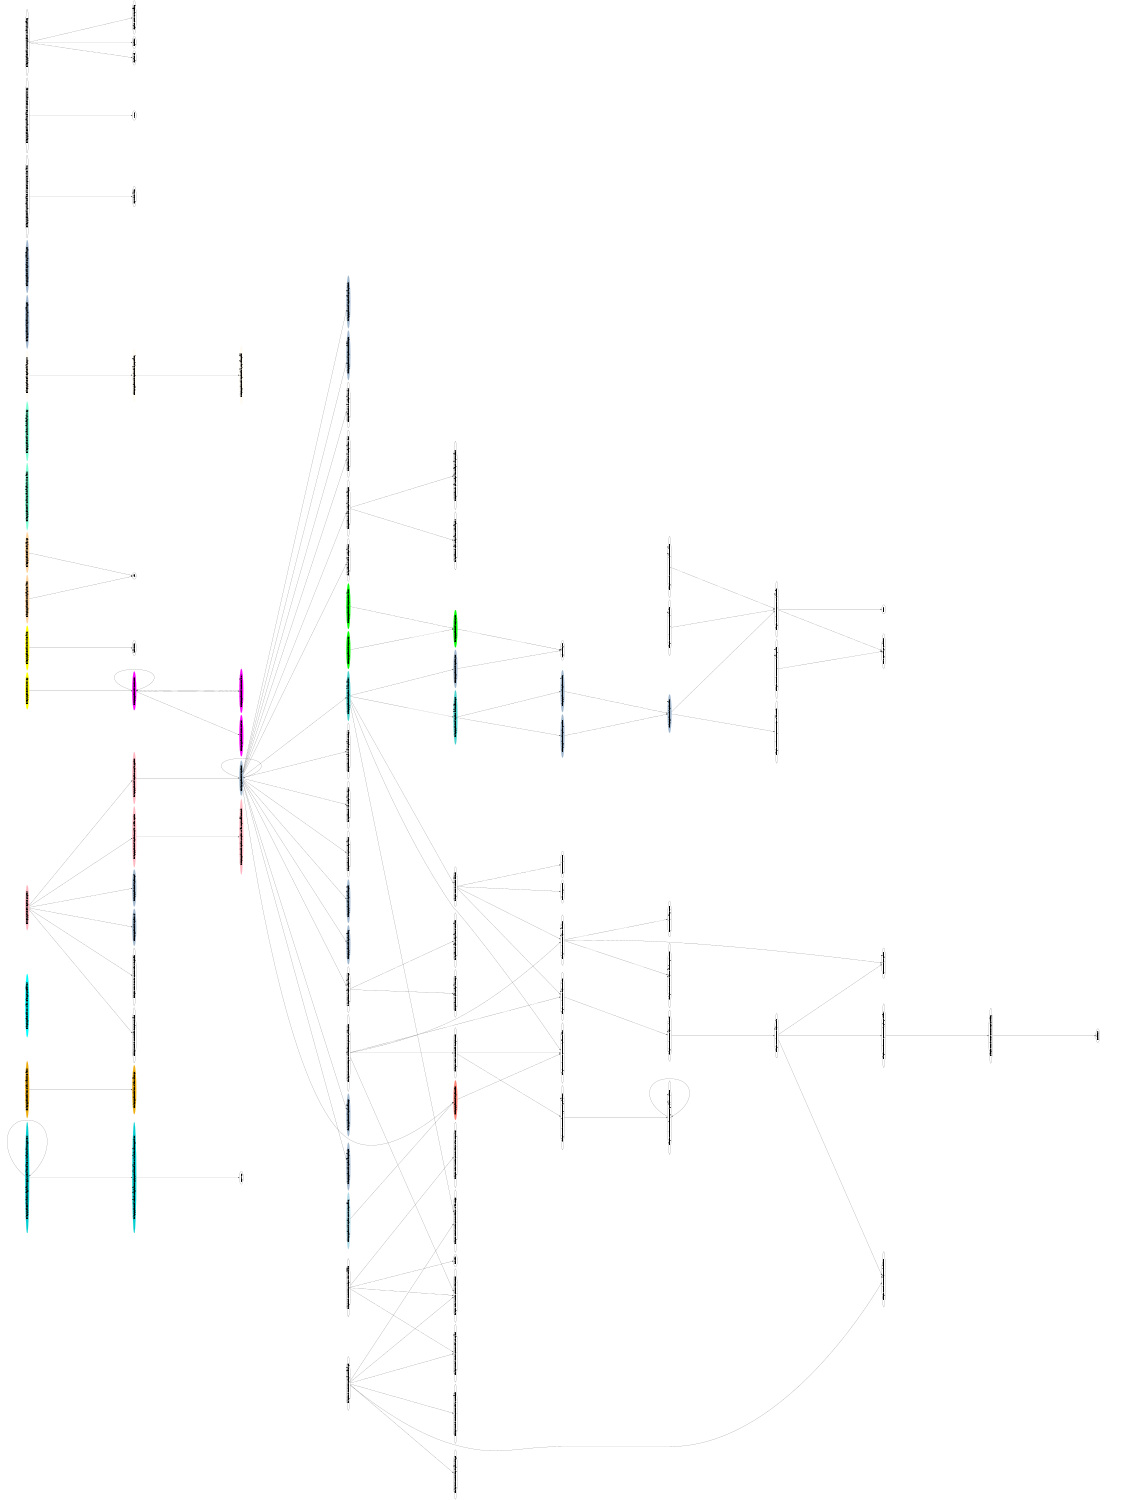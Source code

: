 digraph G {
  size="10,7.5";
  ratio="fill";
  rotate=90;
  fontsize="12pt";
  rankdir = TB ;
"Biokepi_pipeline_edsl.Transform_applications.Apply_optimization_framework.Transformation_types.term" [style=filled, color=darkturquoise];
"Biokepi_pipeline_edsl.Transform_applications.Apply_optimization_framework.Transformation_types.term" -> "Biokepi_pipeline_edsl.Transform_applications.Apply_optimization_framework.Transformation_types.term";
"Biokepi_pipeline_edsl.Transform_applications.Apply_optimization_framework.Transformation_types.term" -> "Biokepi_pipeline_edsl.Transform_applications.Apply_optimization_framework.Transformation_types.from";
"Biokepi_pipeline_edsl.Transform_applications.Apply_optimization_framework.Transformation_types.from" [style=filled, color=darkturquoise];
"Biokepi_pipeline_edsl.Transform_applications.Apply_optimization_framework.Transformation_types.from" -> "Input.repr";
"Biokepi_pipeline_edsl.To_workflow.Make.observation" [style=filled, color=darkgoldenrod2];
"Biokepi_pipeline_edsl.To_workflow.Make.observation" -> "Biokepi_pipeline_edsl.To_workflow.Make.repr";
"Biokepi_pipeline_edsl.To_workflow.Make.repr" [style=filled, color=darkgoldenrod2];
"Biokepi_pipeline_edsl.To_workflow.File_type_specification.t" [style=filled, color=cyan];
"Biokepi_pipeline_edsl.To_json.observation" [style=filled, color=green];
"Biokepi_pipeline_edsl.To_json.observation" -> "Biokepi_pipeline_edsl.To_json.json";
"Biokepi_pipeline_edsl.To_json.repr" [style=filled, color=green];
"Biokepi_pipeline_edsl.To_json.repr" -> "Biokepi_pipeline_edsl.To_json.json";
"Biokepi_pipeline_edsl.To_json.json" [style=filled, color=green];
"Biokepi_pipeline_edsl.To_json.json" -> "Yojson.Basic.json";
"Biokepi_pipeline_edsl.To_dot.Tree.t" [style=filled, color=magenta];
"Biokepi_pipeline_edsl.To_dot.Tree.t" -> "Biokepi_pipeline_edsl.To_dot.Tree.t";
"Biokepi_pipeline_edsl.To_dot.Tree.t" -> "Biokepi_pipeline_edsl.To_dot.Tree.box";
"Biokepi_pipeline_edsl.To_dot.Tree.t" -> "Biokepi_pipeline_edsl.To_dot.Tree.arrow";
"Biokepi_pipeline_edsl.To_dot.Tree.arrow" [style=filled, color=magenta];
"Biokepi_pipeline_edsl.To_dot.Tree.arrow" -> "Biokepi_pipeline_edsl.To_dot.Tree.t";
"Biokepi_pipeline_edsl.To_dot.Tree.box" [style=filled, color=magenta];
"Biokepi_pipeline_edsl.To_dot.observation" [style=filled, color=yellow];
"Biokepi_pipeline_edsl.To_dot.observation" -> "SmartPrint.t";
"Biokepi_pipeline_edsl.To_dot.repr" [style=filled, color=yellow];
"Biokepi_pipeline_edsl.To_dot.repr" -> "Biokepi_pipeline_edsl.To_dot.Tree.t";
"Biokepi_pipeline_edsl.To_display.observation" [style=filled, color=burlywood1];
"Biokepi_pipeline_edsl.To_display.observation" -> "SP.t";
"Biokepi_pipeline_edsl.To_display.repr" [style=filled, color=burlywood1];
"Biokepi_pipeline_edsl.To_display.repr" -> "SP.t";
"Biokepi_pipeline_edsl.Semantics.Lambda_calculus.observation" [style=filled, color=aquamarine];
"Biokepi_pipeline_edsl.Semantics.Lambda_calculus.repr" [style=filled, color=aquamarine];
"Biokepi_pipeline_edsl.Pipeline_library.Input.fastq_data" [style=filled, color=floralwhite];
"Biokepi_pipeline_edsl.Pipeline_library.Input.fastq" [style=filled, color=floralwhite];
"Biokepi_pipeline_edsl.Pipeline_library.Input.fastq" -> "Biokepi_pipeline_edsl.Pipeline_library.Input.fastq_data";
"Biokepi_pipeline_edsl.Pipeline_library.Input.t" [style=filled, color=floralwhite];
"Biokepi_pipeline_edsl.Pipeline_library.Input.t" -> "Biokepi_pipeline_edsl.Pipeline_library.Input.fastq";
"Biokepi_pipeline_edsl.Pipeline.Compiler.t" [style=filled, color=lightpink];
"Biokepi_pipeline_edsl.Pipeline.Compiler.t" -> "Biokepi_run_environment.Reference_genome.name";
"Biokepi_pipeline_edsl.Pipeline.Compiler.t" -> "Biokepi_run_environment.Common.KEDSL.single_file";
"Biokepi_pipeline_edsl.Pipeline.Compiler.t" -> "Biokepi_pipeline_edsl.Pipeline.vcf";
"Biokepi_pipeline_edsl.Pipeline.Compiler.t" -> "Biokepi_pipeline_edsl.Pipeline.gtf";
"Biokepi_pipeline_edsl.Pipeline.Compiler.t" -> "Biokepi_pipeline_edsl.Pipeline.Compiler.workflow_option";
"Biokepi_pipeline_edsl.Pipeline.Compiler.t" -> "Biokepi_pipeline_edsl.Pipeline.Compiler.pipeline";
"Biokepi_pipeline_edsl.Pipeline.Compiler.workflow_option" [style=filled, color=lightpink];
"Biokepi_pipeline_edsl.Pipeline.Compiler.workflow_option" -> "Biokepi_pipeline_edsl.Pipeline.Compiler.workflow_option_failure_mode";
"Biokepi_pipeline_edsl.Pipeline.Compiler.workflow_option_failure_mode" [style=filled, color=lightpink];
"Biokepi_pipeline_edsl.Pipeline.Compiler.pipeline" [style=filled, color=lightpink];
"Biokepi_pipeline_edsl.Pipeline.Compiler.pipeline" -> "Biokepi_pipeline_edsl.Pipeline.t";
"Biokepi_pipeline_edsl.Pipeline.Construct.input_fastq" [style=filled, color=lightblue];
"Biokepi_pipeline_edsl.Pipeline.Construct.input_fastq" -> "Biokepi_pipeline_edsl.Pipeline.File.t";
"Biokepi_pipeline_edsl.Pipeline.Variant_caller.t" [style=filled, color=mediumturquoise];
"Biokepi_pipeline_edsl.Pipeline.Variant_caller.t" -> "Biokepi_run_environment.Machine.t";
"Biokepi_pipeline_edsl.Pipeline.Variant_caller.t" -> "Biokepi_run_environment.Common.KEDSL.workflow_edge";
"Biokepi_pipeline_edsl.Pipeline.Variant_caller.t" -> "Biokepi_run_environment.Common.KEDSL.file_workflow";
"Biokepi_pipeline_edsl.Pipeline.Variant_caller.t" -> "Biokepi_pipeline_edsl.Pipeline.json";
"Biokepi_pipeline_edsl.Pipeline.Variant_caller.t" -> "Biokepi_pipeline_edsl.Pipeline.Variant_caller.input";
"Biokepi_pipeline_edsl.Pipeline.Variant_caller.input" [style=filled, color=mediumturquoise];
"Biokepi_pipeline_edsl.Pipeline.Variant_caller.input" -> "Biokepi_pipeline_edsl.Pipeline.somatic";
"Biokepi_pipeline_edsl.Pipeline.Variant_caller.input" -> "Biokepi_pipeline_edsl.Pipeline.germline";
"Biokepi_pipeline_edsl.Pipeline.File.t" [style=filled, color=salmon];
"Biokepi_pipeline_edsl.Pipeline.File.t" -> "Biokepi_run_environment.Common.KEDSL.file_workflow";
"Biokepi_pipeline_edsl.Pipeline.t" [style=filled, color=slategray3];
"Biokepi_pipeline_edsl.Pipeline.t" -> "Biokepi_pipeline_edsl.Pipeline.t";
"Biokepi_pipeline_edsl.Pipeline.t" -> "Biokepi_pipeline_edsl.Pipeline.metadata_spec";
"Biokepi_pipeline_edsl.Pipeline.t" -> "Biokepi_pipeline_edsl.Pipeline.fastq_sample_info";
"Biokepi_pipeline_edsl.Pipeline.t" -> "Biokepi_pipeline_edsl.Pipeline.fastq_sample";
"Biokepi_pipeline_edsl.Pipeline.t" -> "Biokepi_pipeline_edsl.Pipeline.fastq_gz";
"Biokepi_pipeline_edsl.Pipeline.t" -> "Biokepi_pipeline_edsl.Pipeline.fastq";
"Biokepi_pipeline_edsl.Pipeline.t" -> "Biokepi_pipeline_edsl.Pipeline.bam_pair";
"Biokepi_pipeline_edsl.Pipeline.t" -> "Biokepi_pipeline_edsl.Pipeline.Variant_caller.t";
"Biokepi_pipeline_edsl.Pipeline.t" -> "Biokepi_pipeline_edsl.Pipeline.File.t";
"Biokepi_pipeline_edsl.Pipeline.t" -> "Biokepi_bfx_tools.Stringtie.Configuration.t";
"Biokepi_pipeline_edsl.Pipeline.t" -> "Biokepi_bfx_tools.Star.Configuration.Align.t";
"Biokepi_pipeline_edsl.Pipeline.t" -> "Biokepi_bfx_tools.Picard.Mark_duplicates_settings.t";
"Biokepi_pipeline_edsl.Pipeline.t" -> "Biokepi_bfx_tools.Hisat.Configuration.t";
"Biokepi_pipeline_edsl.Pipeline.t" -> "Biokepi_bfx_tools.Gatk.Configuration.indel_realigner";
"Biokepi_pipeline_edsl.Pipeline.t" -> "Biokepi_bfx_tools.Gatk.Configuration.bqsr";
"Biokepi_pipeline_edsl.Pipeline.t" -> "Biokepi_bfx_tools.Bwa.Configuration.Mem.t";
"Biokepi_pipeline_edsl.Pipeline.t" -> "Biokepi_bfx_tools.Bwa.Configuration.Aln.t";
"Biokepi_pipeline_edsl.Pipeline.metadata_spec" [style=filled, color=slategray3];
"Biokepi_pipeline_edsl.Pipeline.fastq_sample_info" [style=filled, color=slategray3];
"Biokepi_pipeline_edsl.Pipeline.germline" [style=filled, color=slategray3];
"Biokepi_pipeline_edsl.Pipeline.germline" -> "Biokepi_pipeline_edsl.Pipeline.bam";
"Biokepi_pipeline_edsl.Pipeline.somatic" [style=filled, color=slategray3];
"Biokepi_pipeline_edsl.Pipeline.somatic" -> "Biokepi_pipeline_edsl.Pipeline.bam";
"Biokepi_pipeline_edsl.Pipeline.optitype_hla_types" [style=filled, color=slategray3];
"Biokepi_pipeline_edsl.Pipeline.seq2hla_hla_types" [style=filled, color=slategray3];
"Biokepi_pipeline_edsl.Pipeline.gtf" [style=filled, color=slategray3];
"Biokepi_pipeline_edsl.Pipeline.vcf" [style=filled, color=slategray3];
"Biokepi_pipeline_edsl.Pipeline.bam_pair" [style=filled, color=slategray3];
"Biokepi_pipeline_edsl.Pipeline.bam" [style=filled, color=slategray3];
"Biokepi_pipeline_edsl.Pipeline.bam" -> "Biokepi_run_environment.Common.KEDSL.workflow_node";
"Biokepi_pipeline_edsl.Pipeline.bam" -> "Biokepi_run_environment.Common.KEDSL.bam_file";
"Biokepi_pipeline_edsl.Pipeline.fastq_sample" [style=filled, color=slategray3];
"Biokepi_pipeline_edsl.Pipeline.fastq" [style=filled, color=slategray3];
"Biokepi_pipeline_edsl.Pipeline.fastq_gz" [style=filled, color=slategray3];
"Biokepi_pipeline_edsl.Pipeline.json" [style=filled, color=slategray3];
"Biokepi_pipeline_edsl.Pipeline.json" -> "Yojson.Basic.json";
"Biokepi_pipeline_edsl.Optimization_framework.Generic_optimizer.observation" -> "Input.observation";
"Biokepi_pipeline_edsl.Optimization_framework.Generic_optimizer.repr" -> "X.term";
"Biokepi_pipeline_edsl.Common_pipelines.Somatic.from_fastqs" -> "Pipeline.vcf";
"Biokepi_pipeline_edsl.Common_pipelines.Somatic.from_fastqs" -> "Pipeline.t";
"Biokepi_pipeline_edsl.Common_pipelines.Somatic.from_fastqs" -> "Pipeline.Construct.input_fastq";
"Biokepi_bfx_tools.Gatk.Configuration.bqsr" -> "Biokepi_bfx_tools.Gatk.Configuration.Print_reads.t";
"Biokepi_bfx_tools.Gatk.Configuration.bqsr" -> "Biokepi_bfx_tools.Gatk.Configuration.Bqsr.t";
"Biokepi_bfx_tools.Gatk.Configuration.indel_realigner" -> "Biokepi_bfx_tools.Gatk.Configuration.Realigner_target_creator.t";
"Biokepi_bfx_tools.Gatk.Configuration.indel_realigner" -> "Biokepi_bfx_tools.Gatk.Configuration.Indel_realigner.t";
"Biokepi_environment_setup.Tool_providers.installable" -> "Tool_def.t";
"Biokepi_environment_setup.Tool_providers.installable" -> "Biokepi_run_environment.Common.KEDSL.unknown_product";
"Biokepi_environment_setup.Tool_providers.installable" -> "Biokepi_run_environment.Common.KEDSL.Program.t";
"Biokepi_environment_setup.Tool_providers.installable" -> "Biokepi_run_environment.Common.KEDSL.Host.t";
"Biokepi_environment_setup.Download_reference_genomes.pull_function" -> "Biokepi_run_environment.Reference_genome.t";
"Biokepi_environment_setup.Download_reference_genomes.pull_function" -> "Biokepi_run_environment.Machine.Tool.Kit.t";
"Biokepi_environment_setup.Download_reference_genomes.pull_function" -> "Biokepi_run_environment.Machine.Make_fun.t";
"Biokepi_environment_setup.Download_reference_genomes.pull_function" -> "Biokepi_run_environment.Common.KEDSL.Host.t";
"Biokepi_environment_setup.Biopam.install_target" -> "Biokepi_run_environment.Machine.Tool.Definition.t";
"Biokepi_environment_setup.Biopam.install_target" -> "Biokepi_run_environment.Common.KEDSL.workflow_edge";
"Biokepi_environment_setup.Biopam.install_target" -> "Biokepi_run_environment.Common.KEDSL.Program.t";
"Biokepi_environment_setup.Biopam.install_target" -> "Biokepi_run_environment.Common.KEDSL.Host.t";
"Biokepi_environment_setup.Biopam.install_target" -> "Biokepi_run_environment.Common.KEDSL.Command.t";
"Biokepi_environment_setup.Biopam.install_target" -> "Biokepi_environment_setup.Biopam.tool_type";
"Biokepi_run_environment.Reference_genome.Specification.Location.t" -> "Biokepi_run_environment.Reference_genome.Specification.Location.t";
"Biokepi_run_environment.Reference_genome.Specification.t" -> "Biokepi_run_environment.Reference_genome.Specification.Location.t";
"Biokepi_run_environment.Reference_genome.t" -> "Biokepi_run_environment.Reference_genome.Specification.t";
"Biokepi_run_environment.Reference_genome.t" -> "Biokepi_run_environment.Common.KEDSL.file_workflow";
"Biokepi_run_environment.Machine.Make_fun.t" -> "Common.KEDSL.Program.t";
"Biokepi_run_environment.Machine.Make_fun.t" -> "Common.KEDSL.Build_process.t";
"Biokepi_run_environment.Machine.Make_fun.t" -> "Biokepi_run_environment.Machine.Make_fun.Requirement.t";
"Biokepi_run_environment.Machine.Tool.Kit.t" -> "Biokepi_run_environment.Machine.Tool.Kit.tool";
"Biokepi_run_environment.Machine.Tool.Kit.tool" -> "Biokepi_run_environment.Machine.Tool.t";
"Biokepi_run_environment.Machine.Tool.t" -> "Common.KEDSL.Program.t";
"Biokepi_run_environment.Machine.Tool.t" -> "Biokepi_run_environment.Machine.Tool.Definition.t";
"Biokepi_run_environment.Machine.Tool.t" -> "Biokepi_run_environment.Common.KEDSL.phony_workflow";
"Biokepi_run_environment.Machine.t" -> "Reference_genome.t";
"Biokepi_run_environment.Machine.t" -> "Common.KEDSL.Host.t";
"Biokepi_run_environment.Machine.t" -> "Biokepi_run_environment.Machine.Tool.Kit.t";
"Biokepi_run_environment.Machine.t" -> "Biokepi_run_environment.Machine.Make_fun.t";
"Biokepi_run_environment.Common.KEDSL.bam_or_bams" -> "Biokepi_run_environment.Common.KEDSL.bam_file";
"Biokepi_run_environment.Common.KEDSL.bam_list" -> "Biokepi_run_environment.Common.KEDSL.bam_file";
"Biokepi_run_environment.Common.KEDSL.bam_file" -> "Ketrew_pure.Target.Condition.t";
"Biokepi_run_environment.Common.KEDSL.bam_file" -> "Host.t";
"Biokepi_run_environment.Common.KEDSL.fastq_reads" -> "Ketrew_pure.Target.Condition.t";
"Biokepi_run_environment.Common.KEDSL.phony_workflow" -> "Biokepi_run_environment.Common.KEDSL.nothing";
"Biokepi_run_environment.Common.KEDSL.nothing" -> "Condition.t";
}
